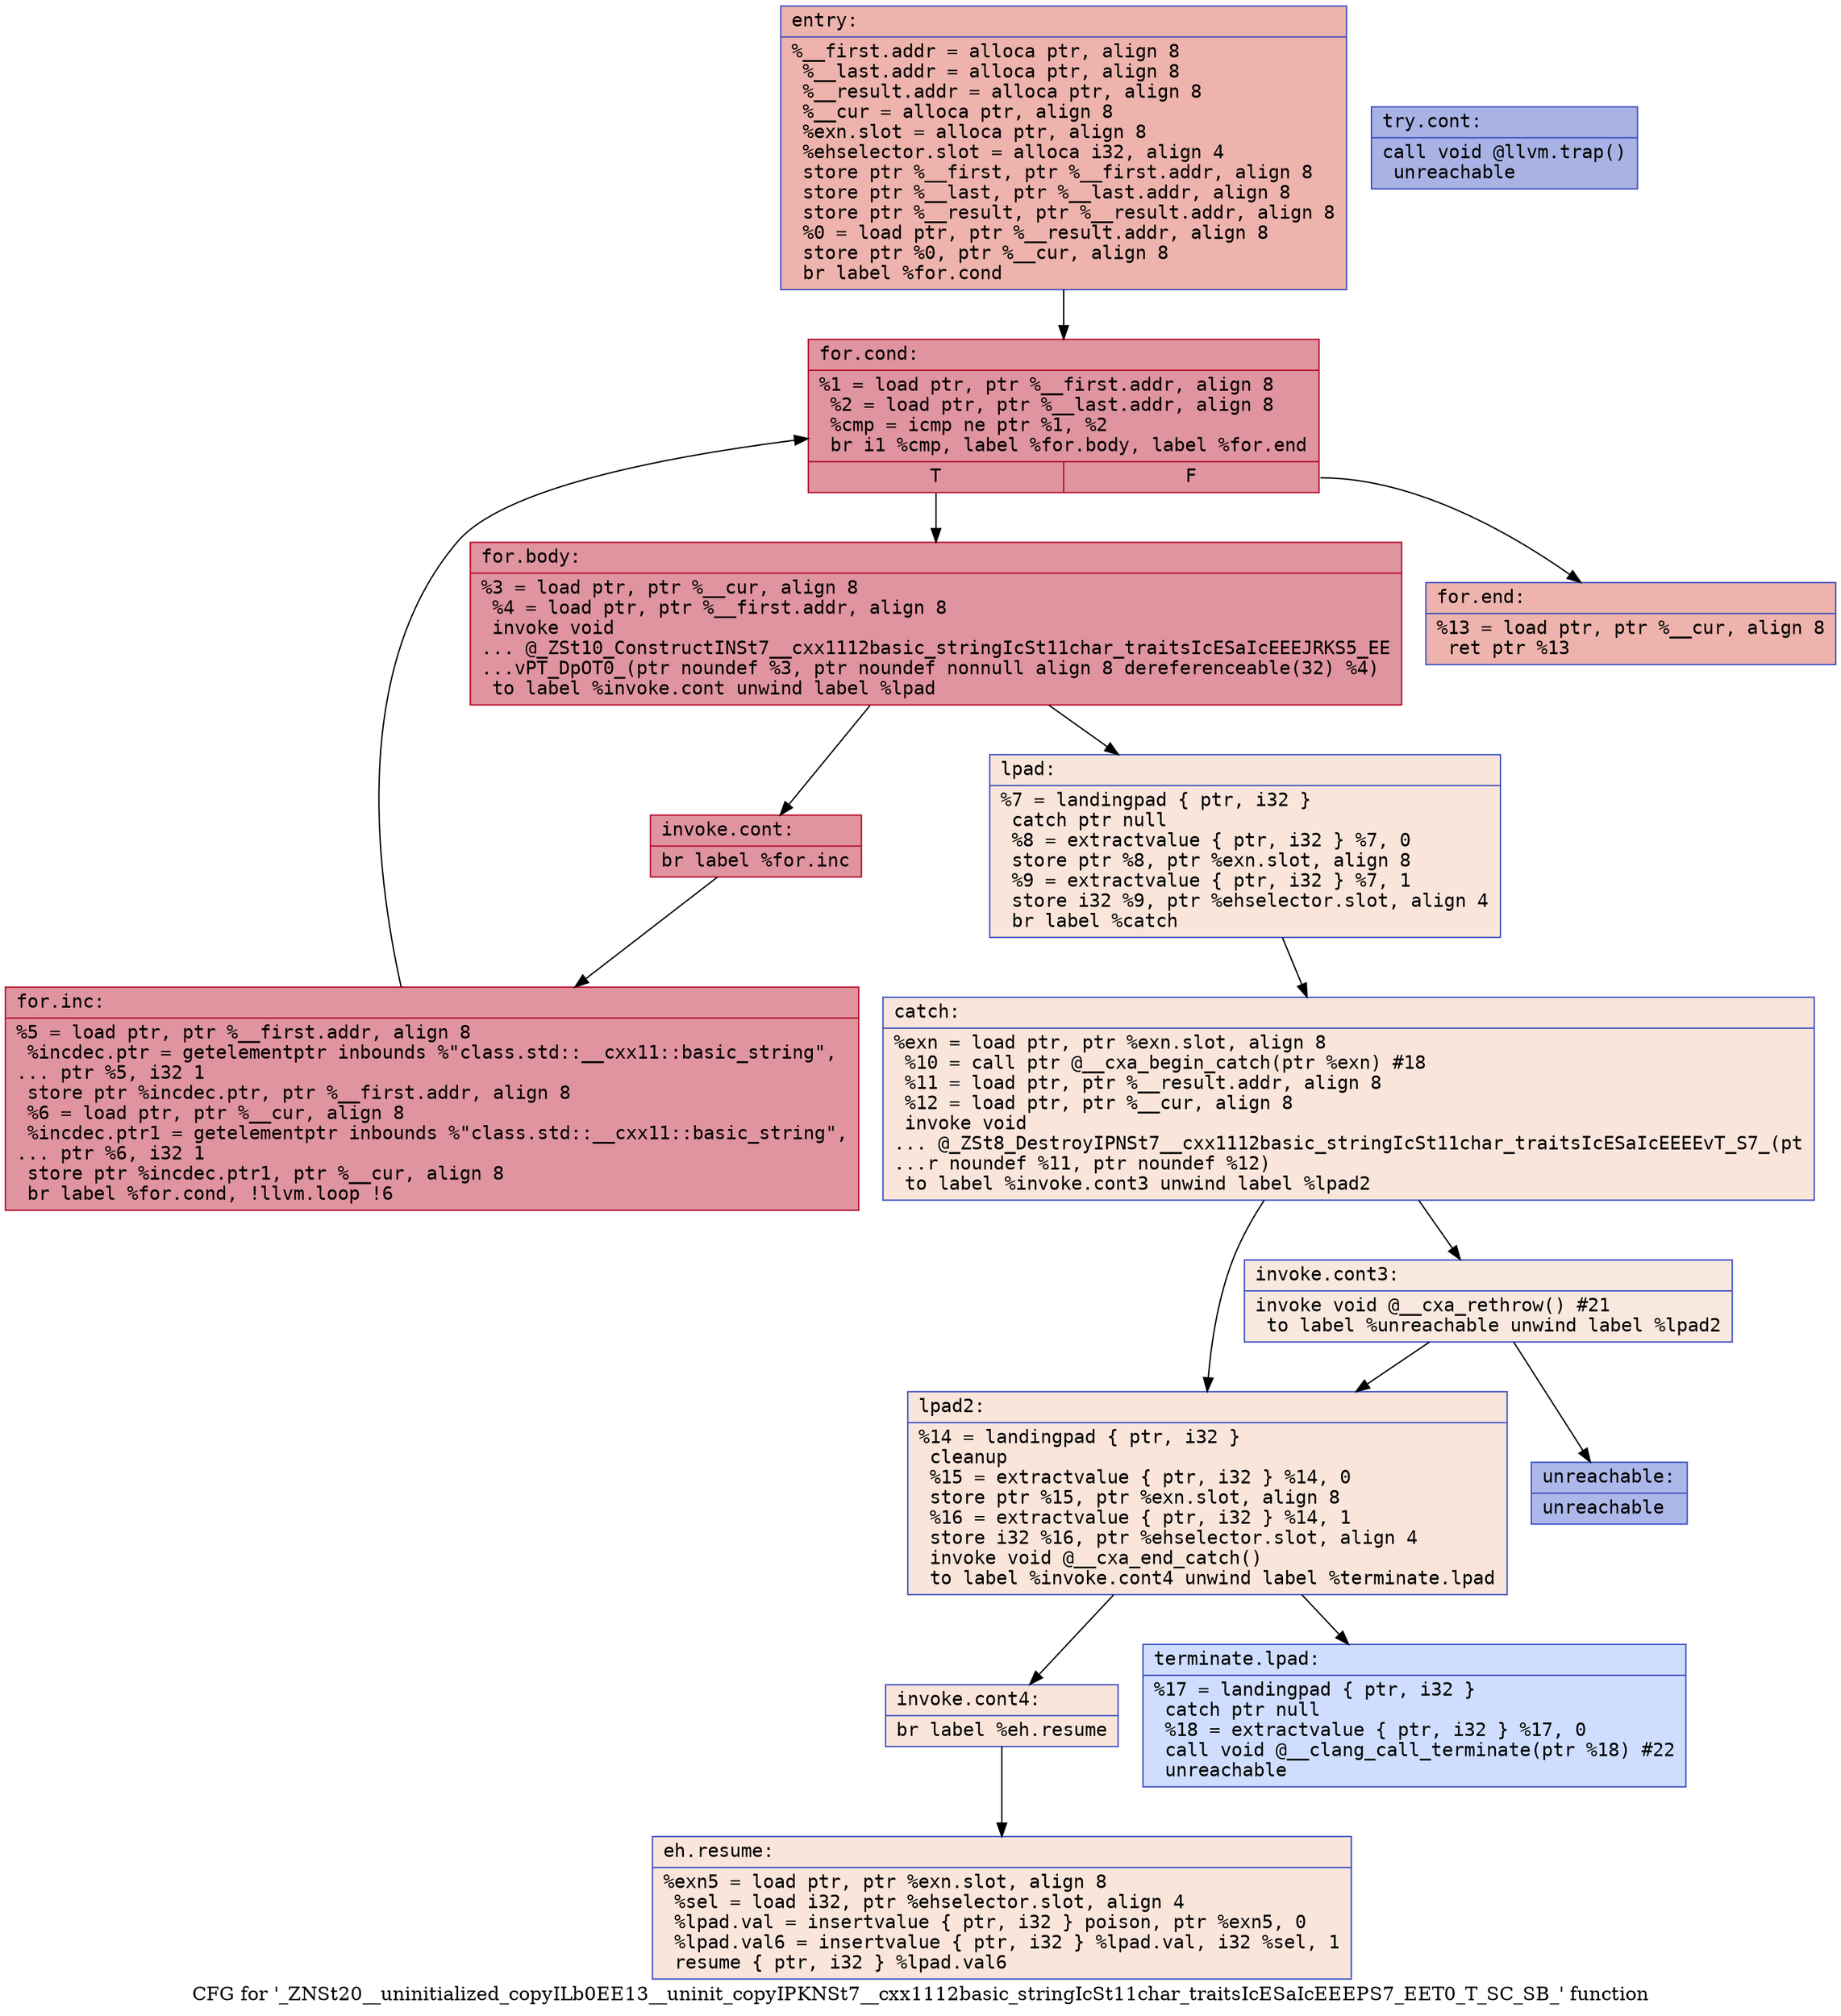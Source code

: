 digraph "CFG for '_ZNSt20__uninitialized_copyILb0EE13__uninit_copyIPKNSt7__cxx1112basic_stringIcSt11char_traitsIcESaIcEEEPS7_EET0_T_SC_SB_' function" {
	label="CFG for '_ZNSt20__uninitialized_copyILb0EE13__uninit_copyIPKNSt7__cxx1112basic_stringIcSt11char_traitsIcESaIcEEEPS7_EET0_T_SC_SB_' function";

	Node0x55841686f8d0 [shape=record,color="#3d50c3ff", style=filled, fillcolor="#d6524470" fontname="Courier",label="{entry:\l|  %__first.addr = alloca ptr, align 8\l  %__last.addr = alloca ptr, align 8\l  %__result.addr = alloca ptr, align 8\l  %__cur = alloca ptr, align 8\l  %exn.slot = alloca ptr, align 8\l  %ehselector.slot = alloca i32, align 4\l  store ptr %__first, ptr %__first.addr, align 8\l  store ptr %__last, ptr %__last.addr, align 8\l  store ptr %__result, ptr %__result.addr, align 8\l  %0 = load ptr, ptr %__result.addr, align 8\l  store ptr %0, ptr %__cur, align 8\l  br label %for.cond\l}"];
	Node0x55841686f8d0 -> Node0x55841686ff80[tooltip="entry -> for.cond\nProbability 100.00%" ];
	Node0x55841686ff80 [shape=record,color="#b70d28ff", style=filled, fillcolor="#b70d2870" fontname="Courier",label="{for.cond:\l|  %1 = load ptr, ptr %__first.addr, align 8\l  %2 = load ptr, ptr %__last.addr, align 8\l  %cmp = icmp ne ptr %1, %2\l  br i1 %cmp, label %for.body, label %for.end\l|{<s0>T|<s1>F}}"];
	Node0x55841686ff80:s0 -> Node0x558416870120[tooltip="for.cond -> for.body\nProbability 96.88%" ];
	Node0x55841686ff80:s1 -> Node0x558416870340[tooltip="for.cond -> for.end\nProbability 3.12%" ];
	Node0x558416870120 [shape=record,color="#b70d28ff", style=filled, fillcolor="#b70d2870" fontname="Courier",label="{for.body:\l|  %3 = load ptr, ptr %__cur, align 8\l  %4 = load ptr, ptr %__first.addr, align 8\l  invoke void\l... @_ZSt10_ConstructINSt7__cxx1112basic_stringIcSt11char_traitsIcESaIcEEEJRKS5_EE\l...vPT_DpOT0_(ptr noundef %3, ptr noundef nonnull align 8 dereferenceable(32) %4)\l          to label %invoke.cont unwind label %lpad\l}"];
	Node0x558416870120 -> Node0x558416870560[tooltip="for.body -> invoke.cont\nProbability 100.00%" ];
	Node0x558416870120 -> Node0x5584168705e0[tooltip="for.body -> lpad\nProbability 0.00%" ];
	Node0x558416870560 [shape=record,color="#b70d28ff", style=filled, fillcolor="#b70d2870" fontname="Courier",label="{invoke.cont:\l|  br label %for.inc\l}"];
	Node0x558416870560 -> Node0x558416870920[tooltip="invoke.cont -> for.inc\nProbability 100.00%" ];
	Node0x558416870920 [shape=record,color="#b70d28ff", style=filled, fillcolor="#b70d2870" fontname="Courier",label="{for.inc:\l|  %5 = load ptr, ptr %__first.addr, align 8\l  %incdec.ptr = getelementptr inbounds %\"class.std::__cxx11::basic_string\",\l... ptr %5, i32 1\l  store ptr %incdec.ptr, ptr %__first.addr, align 8\l  %6 = load ptr, ptr %__cur, align 8\l  %incdec.ptr1 = getelementptr inbounds %\"class.std::__cxx11::basic_string\",\l... ptr %6, i32 1\l  store ptr %incdec.ptr1, ptr %__cur, align 8\l  br label %for.cond, !llvm.loop !6\l}"];
	Node0x558416870920 -> Node0x55841686ff80[tooltip="for.inc -> for.cond\nProbability 100.00%" ];
	Node0x5584168705e0 [shape=record,color="#3d50c3ff", style=filled, fillcolor="#f4c5ad70" fontname="Courier",label="{lpad:\l|  %7 = landingpad \{ ptr, i32 \}\l          catch ptr null\l  %8 = extractvalue \{ ptr, i32 \} %7, 0\l  store ptr %8, ptr %exn.slot, align 8\l  %9 = extractvalue \{ ptr, i32 \} %7, 1\l  store i32 %9, ptr %ehselector.slot, align 4\l  br label %catch\l}"];
	Node0x5584168705e0 -> Node0x5584168711d0[tooltip="lpad -> catch\nProbability 100.00%" ];
	Node0x5584168711d0 [shape=record,color="#3d50c3ff", style=filled, fillcolor="#f4c5ad70" fontname="Courier",label="{catch:\l|  %exn = load ptr, ptr %exn.slot, align 8\l  %10 = call ptr @__cxa_begin_catch(ptr %exn) #18\l  %11 = load ptr, ptr %__result.addr, align 8\l  %12 = load ptr, ptr %__cur, align 8\l  invoke void\l... @_ZSt8_DestroyIPNSt7__cxx1112basic_stringIcSt11char_traitsIcESaIcEEEEvT_S7_(pt\l...r noundef %11, ptr noundef %12)\l          to label %invoke.cont3 unwind label %lpad2\l}"];
	Node0x5584168711d0 -> Node0x558416871590[tooltip="catch -> invoke.cont3\nProbability 50.00%" ];
	Node0x5584168711d0 -> Node0x5584168715e0[tooltip="catch -> lpad2\nProbability 50.00%" ];
	Node0x558416871590 [shape=record,color="#3d50c3ff", style=filled, fillcolor="#f2cab570" fontname="Courier",label="{invoke.cont3:\l|  invoke void @__cxa_rethrow() #21\l          to label %unreachable unwind label %lpad2\l}"];
	Node0x558416871590 -> Node0x558416871880[tooltip="invoke.cont3 -> unreachable\nProbability 0.00%" ];
	Node0x558416871590 -> Node0x5584168715e0[tooltip="invoke.cont3 -> lpad2\nProbability 100.00%" ];
	Node0x558416870340 [shape=record,color="#3d50c3ff", style=filled, fillcolor="#d6524470" fontname="Courier",label="{for.end:\l|  %13 = load ptr, ptr %__cur, align 8\l  ret ptr %13\l}"];
	Node0x5584168715e0 [shape=record,color="#3d50c3ff", style=filled, fillcolor="#f4c5ad70" fontname="Courier",label="{lpad2:\l|  %14 = landingpad \{ ptr, i32 \}\l          cleanup\l  %15 = extractvalue \{ ptr, i32 \} %14, 0\l  store ptr %15, ptr %exn.slot, align 8\l  %16 = extractvalue \{ ptr, i32 \} %14, 1\l  store i32 %16, ptr %ehselector.slot, align 4\l  invoke void @__cxa_end_catch()\l          to label %invoke.cont4 unwind label %terminate.lpad\l}"];
	Node0x5584168715e0 -> Node0x558416871d60[tooltip="lpad2 -> invoke.cont4\nProbability 100.00%" ];
	Node0x5584168715e0 -> Node0x5584168701a0[tooltip="lpad2 -> terminate.lpad\nProbability 0.00%" ];
	Node0x558416871d60 [shape=record,color="#3d50c3ff", style=filled, fillcolor="#f4c5ad70" fontname="Courier",label="{invoke.cont4:\l|  br label %eh.resume\l}"];
	Node0x558416871d60 -> Node0x558416872120[tooltip="invoke.cont4 -> eh.resume\nProbability 100.00%" ];
	Node0x5584168721e0 [shape=record,color="#3d50c3ff", style=filled, fillcolor="#3d50c370" fontname="Courier",label="{try.cont:\l|  call void @llvm.trap()\l  unreachable\l}"];
	Node0x558416872120 [shape=record,color="#3d50c3ff", style=filled, fillcolor="#f4c5ad70" fontname="Courier",label="{eh.resume:\l|  %exn5 = load ptr, ptr %exn.slot, align 8\l  %sel = load i32, ptr %ehselector.slot, align 4\l  %lpad.val = insertvalue \{ ptr, i32 \} poison, ptr %exn5, 0\l  %lpad.val6 = insertvalue \{ ptr, i32 \} %lpad.val, i32 %sel, 1\l  resume \{ ptr, i32 \} %lpad.val6\l}"];
	Node0x5584168701a0 [shape=record,color="#3d50c3ff", style=filled, fillcolor="#93b5fe70" fontname="Courier",label="{terminate.lpad:\l|  %17 = landingpad \{ ptr, i32 \}\l          catch ptr null\l  %18 = extractvalue \{ ptr, i32 \} %17, 0\l  call void @__clang_call_terminate(ptr %18) #22\l  unreachable\l}"];
	Node0x558416871880 [shape=record,color="#3d50c3ff", style=filled, fillcolor="#465ecf70" fontname="Courier",label="{unreachable:\l|  unreachable\l}"];
}
